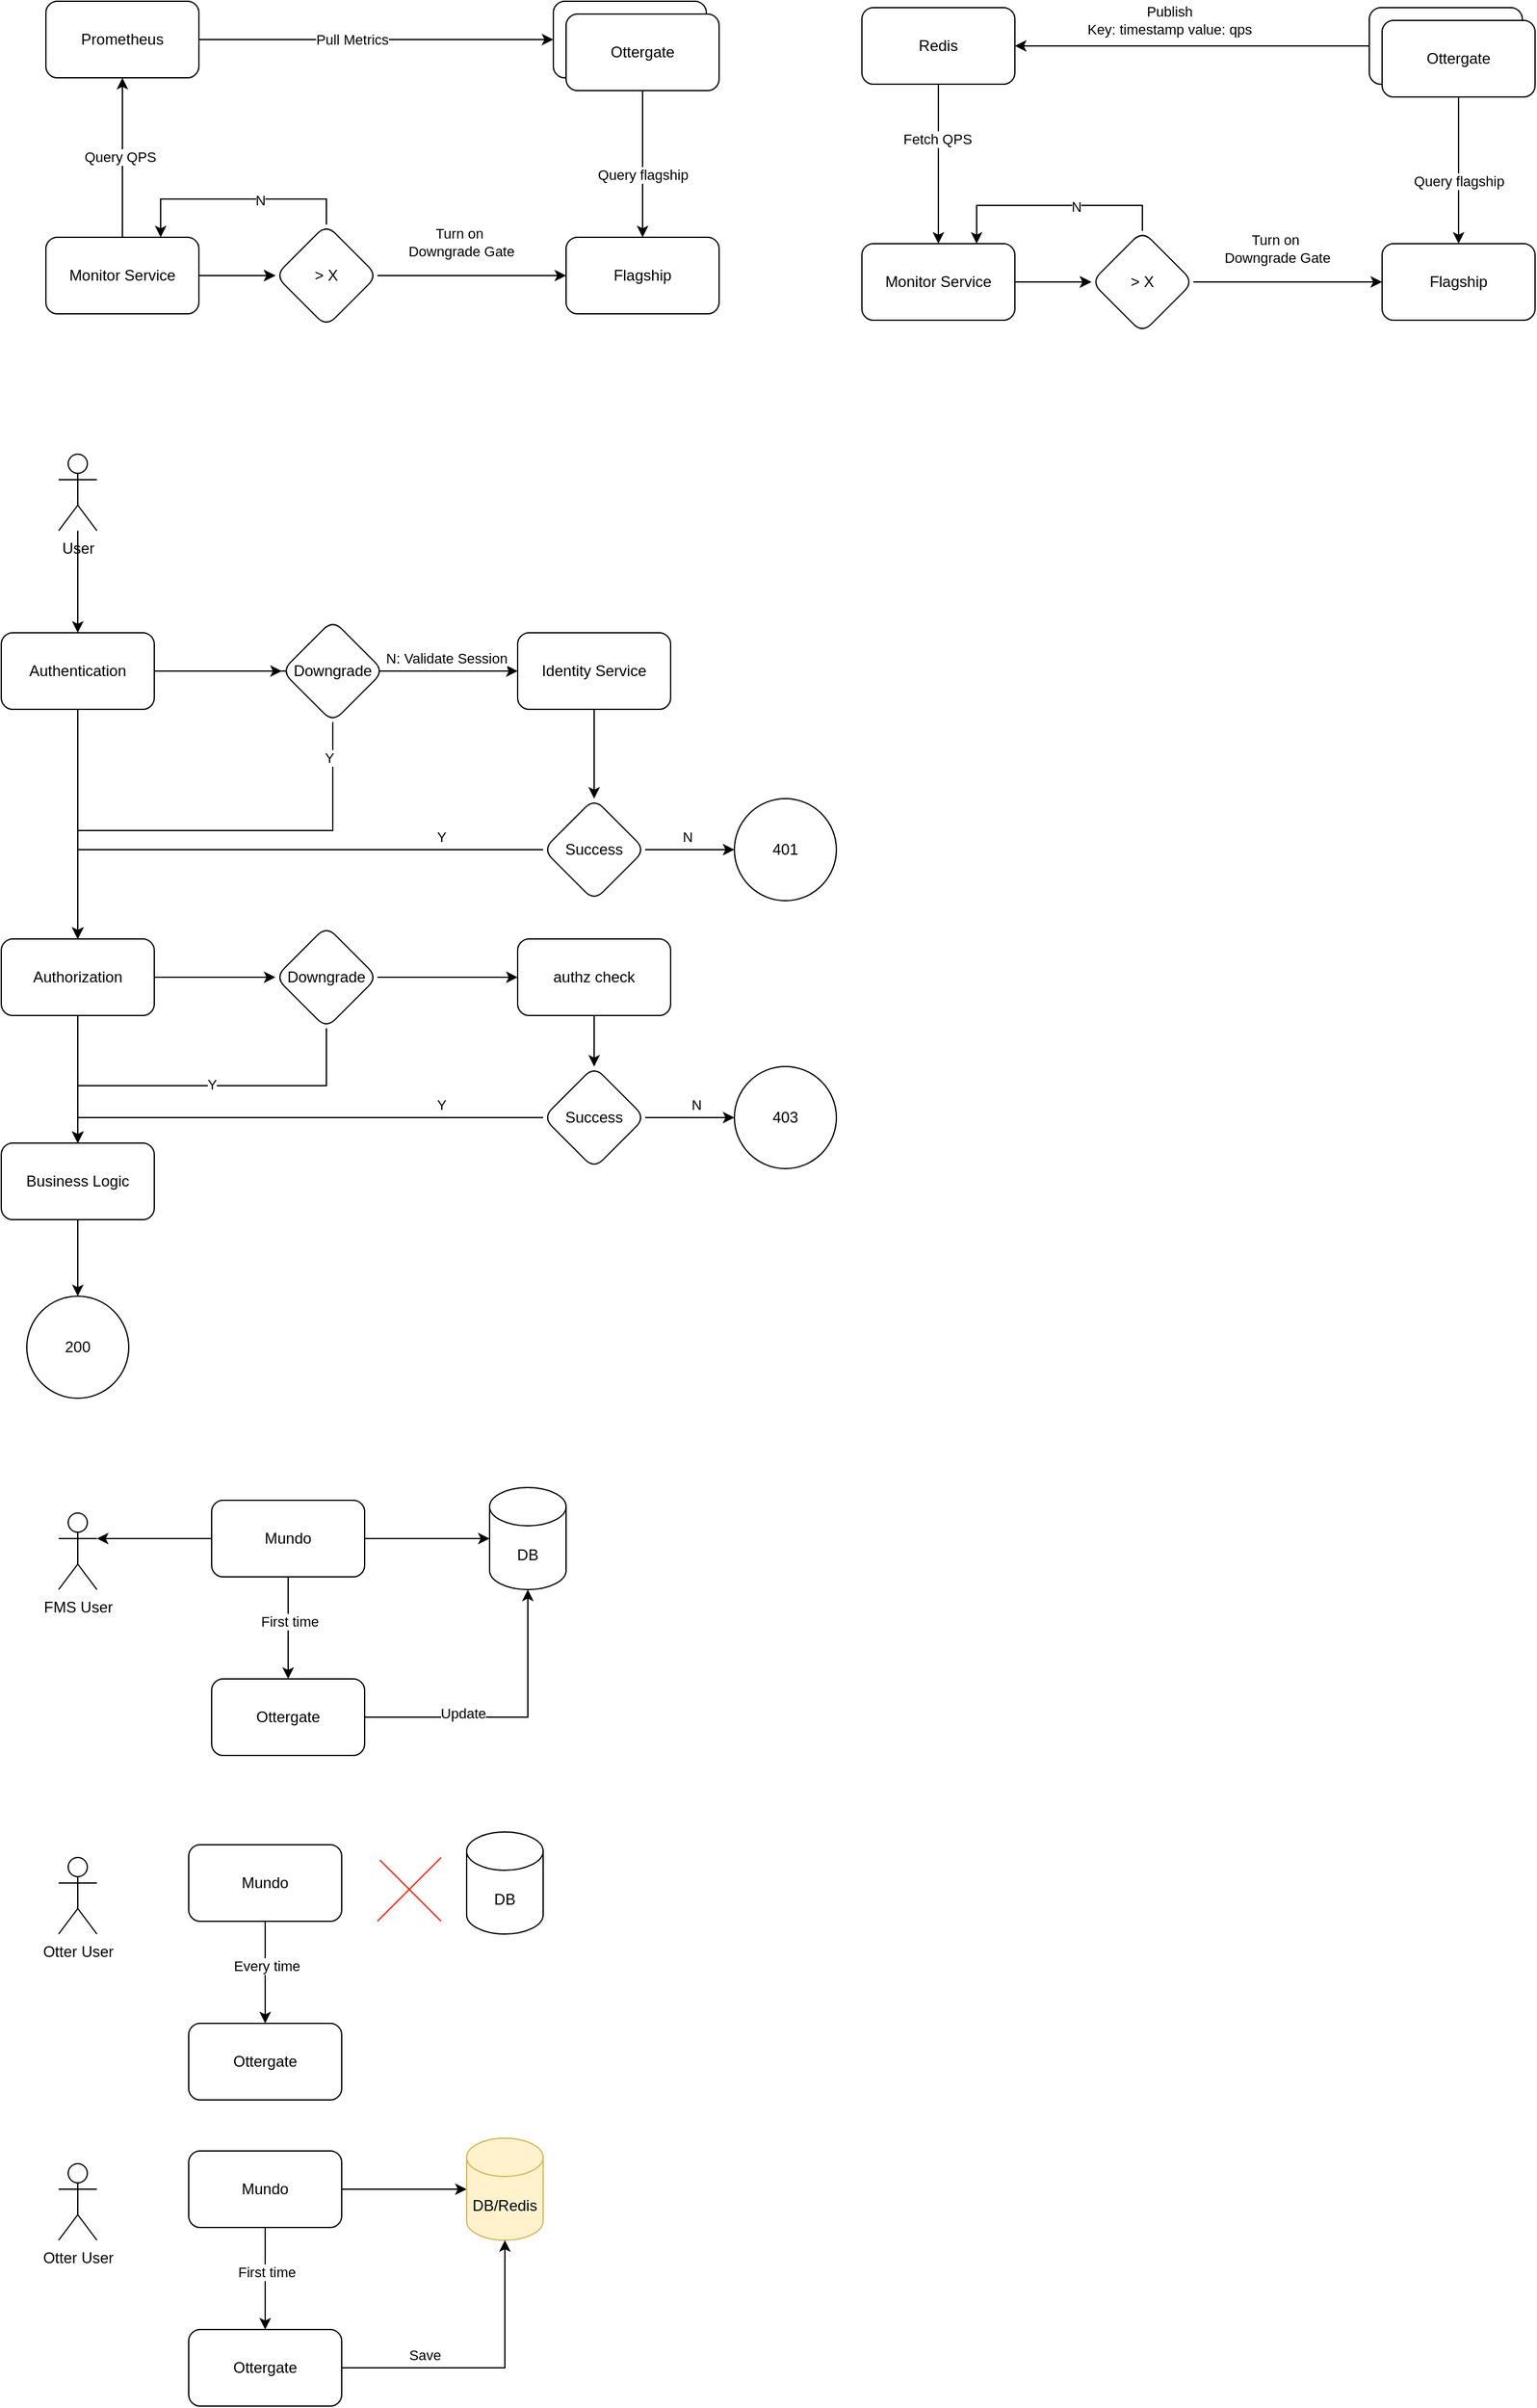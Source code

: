 <mxfile version="21.7.2" type="github">
  <diagram name="Page-1" id="RmBPvIbNuPd7S8FZ7iyv">
    <mxGraphModel dx="2032" dy="1242" grid="1" gridSize="10" guides="1" tooltips="1" connect="1" arrows="1" fold="1" page="1" pageScale="1" pageWidth="850" pageHeight="1100" math="0" shadow="0">
      <root>
        <mxCell id="0" />
        <mxCell id="1" parent="0" />
        <mxCell id="hJk4Wc3B0cBzW_KDHihZ-11" style="edgeStyle=orthogonalEdgeStyle;rounded=0;orthogonalLoop=1;jettySize=auto;html=1;exitX=1;exitY=0.5;exitDx=0;exitDy=0;entryX=0;entryY=0.5;entryDx=0;entryDy=0;" parent="1" source="hJk4Wc3B0cBzW_KDHihZ-1" target="hJk4Wc3B0cBzW_KDHihZ-6" edge="1">
          <mxGeometry relative="1" as="geometry" />
        </mxCell>
        <mxCell id="hJk4Wc3B0cBzW_KDHihZ-12" value="Pull Metrics" style="edgeLabel;html=1;align=center;verticalAlign=middle;resizable=0;points=[];" parent="hJk4Wc3B0cBzW_KDHihZ-11" vertex="1" connectable="0">
          <mxGeometry x="-0.137" relative="1" as="geometry">
            <mxPoint as="offset" />
          </mxGeometry>
        </mxCell>
        <mxCell id="hJk4Wc3B0cBzW_KDHihZ-1" value="Prometheus" style="rounded=1;whiteSpace=wrap;html=1;" parent="1" vertex="1">
          <mxGeometry x="150" y="165" width="120" height="60" as="geometry" />
        </mxCell>
        <mxCell id="hJk4Wc3B0cBzW_KDHihZ-3" style="edgeStyle=orthogonalEdgeStyle;rounded=0;orthogonalLoop=1;jettySize=auto;html=1;exitX=0.5;exitY=0;exitDx=0;exitDy=0;" parent="1" source="hJk4Wc3B0cBzW_KDHihZ-2" target="hJk4Wc3B0cBzW_KDHihZ-1" edge="1">
          <mxGeometry relative="1" as="geometry" />
        </mxCell>
        <mxCell id="hJk4Wc3B0cBzW_KDHihZ-4" value="Query QPS" style="edgeLabel;html=1;align=center;verticalAlign=middle;resizable=0;points=[];" parent="hJk4Wc3B0cBzW_KDHihZ-3" vertex="1" connectable="0">
          <mxGeometry x="0.015" y="2" relative="1" as="geometry">
            <mxPoint as="offset" />
          </mxGeometry>
        </mxCell>
        <mxCell id="hJk4Wc3B0cBzW_KDHihZ-8" style="edgeStyle=orthogonalEdgeStyle;rounded=0;orthogonalLoop=1;jettySize=auto;html=1;exitX=1;exitY=0.5;exitDx=0;exitDy=0;" parent="1" source="hJk4Wc3B0cBzW_KDHihZ-14" target="hJk4Wc3B0cBzW_KDHihZ-5" edge="1">
          <mxGeometry relative="1" as="geometry" />
        </mxCell>
        <mxCell id="hJk4Wc3B0cBzW_KDHihZ-15" value="" style="edgeStyle=orthogonalEdgeStyle;rounded=0;orthogonalLoop=1;jettySize=auto;html=1;" parent="1" source="hJk4Wc3B0cBzW_KDHihZ-2" target="hJk4Wc3B0cBzW_KDHihZ-14" edge="1">
          <mxGeometry relative="1" as="geometry" />
        </mxCell>
        <mxCell id="hJk4Wc3B0cBzW_KDHihZ-2" value="Monitor Service" style="rounded=1;whiteSpace=wrap;html=1;" parent="1" vertex="1">
          <mxGeometry x="150" y="350" width="120" height="60" as="geometry" />
        </mxCell>
        <mxCell id="hJk4Wc3B0cBzW_KDHihZ-10" style="edgeStyle=orthogonalEdgeStyle;rounded=0;orthogonalLoop=1;jettySize=auto;html=1;entryX=0.5;entryY=0;entryDx=0;entryDy=0;" parent="1" source="hJk4Wc3B0cBzW_KDHihZ-7" target="hJk4Wc3B0cBzW_KDHihZ-5" edge="1">
          <mxGeometry relative="1" as="geometry" />
        </mxCell>
        <mxCell id="hJk4Wc3B0cBzW_KDHihZ-13" value="Query flagship" style="edgeLabel;html=1;align=center;verticalAlign=middle;resizable=0;points=[];" parent="hJk4Wc3B0cBzW_KDHihZ-10" vertex="1" connectable="0">
          <mxGeometry x="0.143" relative="1" as="geometry">
            <mxPoint as="offset" />
          </mxGeometry>
        </mxCell>
        <mxCell id="hJk4Wc3B0cBzW_KDHihZ-5" value="Flagship" style="rounded=1;whiteSpace=wrap;html=1;" parent="1" vertex="1">
          <mxGeometry x="558" y="350" width="120" height="60" as="geometry" />
        </mxCell>
        <mxCell id="hJk4Wc3B0cBzW_KDHihZ-6" value="" style="rounded=1;whiteSpace=wrap;html=1;" parent="1" vertex="1">
          <mxGeometry x="548" y="165" width="120" height="60" as="geometry" />
        </mxCell>
        <mxCell id="hJk4Wc3B0cBzW_KDHihZ-7" value="Ottergate" style="rounded=1;whiteSpace=wrap;html=1;" parent="1" vertex="1">
          <mxGeometry x="558" y="175" width="120" height="60" as="geometry" />
        </mxCell>
        <mxCell id="hJk4Wc3B0cBzW_KDHihZ-16" value="" style="edgeStyle=orthogonalEdgeStyle;rounded=0;orthogonalLoop=1;jettySize=auto;html=1;exitX=1;exitY=0.5;exitDx=0;exitDy=0;" parent="1" source="hJk4Wc3B0cBzW_KDHihZ-2" target="hJk4Wc3B0cBzW_KDHihZ-14" edge="1">
          <mxGeometry relative="1" as="geometry">
            <mxPoint x="270" y="380" as="sourcePoint" />
            <mxPoint x="600" y="380" as="targetPoint" />
          </mxGeometry>
        </mxCell>
        <mxCell id="hJk4Wc3B0cBzW_KDHihZ-17" value="Turn on&lt;br&gt;&amp;nbsp;Downgrade Gate" style="edgeLabel;html=1;align=center;verticalAlign=middle;resizable=0;points=[];" parent="hJk4Wc3B0cBzW_KDHihZ-16" vertex="1" connectable="0">
          <mxGeometry x="-0.241" y="3" relative="1" as="geometry">
            <mxPoint x="181" y="-23" as="offset" />
          </mxGeometry>
        </mxCell>
        <mxCell id="hJk4Wc3B0cBzW_KDHihZ-18" style="edgeStyle=orthogonalEdgeStyle;rounded=0;orthogonalLoop=1;jettySize=auto;html=1;exitX=0.5;exitY=0;exitDx=0;exitDy=0;entryX=0.75;entryY=0;entryDx=0;entryDy=0;" parent="1" source="hJk4Wc3B0cBzW_KDHihZ-14" target="hJk4Wc3B0cBzW_KDHihZ-2" edge="1">
          <mxGeometry relative="1" as="geometry" />
        </mxCell>
        <mxCell id="hJk4Wc3B0cBzW_KDHihZ-19" value="N" style="edgeLabel;html=1;align=center;verticalAlign=middle;resizable=0;points=[];" parent="hJk4Wc3B0cBzW_KDHihZ-18" vertex="1" connectable="0">
          <mxGeometry x="-0.197" y="1" relative="1" as="geometry">
            <mxPoint as="offset" />
          </mxGeometry>
        </mxCell>
        <mxCell id="hJk4Wc3B0cBzW_KDHihZ-14" value="&amp;gt; X" style="rhombus;whiteSpace=wrap;html=1;rounded=1;" parent="1" vertex="1">
          <mxGeometry x="330" y="340" width="80" height="80" as="geometry" />
        </mxCell>
        <mxCell id="hJk4Wc3B0cBzW_KDHihZ-25" value="" style="edgeStyle=orthogonalEdgeStyle;rounded=0;orthogonalLoop=1;jettySize=auto;html=1;entryX=0.5;entryY=0;entryDx=0;entryDy=0;" parent="1" source="hJk4Wc3B0cBzW_KDHihZ-20" target="hJk4Wc3B0cBzW_KDHihZ-26" edge="1">
          <mxGeometry relative="1" as="geometry">
            <mxPoint x="175" y="660" as="targetPoint" />
          </mxGeometry>
        </mxCell>
        <mxCell id="hJk4Wc3B0cBzW_KDHihZ-20" value="User" style="shape=umlActor;verticalLabelPosition=bottom;verticalAlign=top;html=1;outlineConnect=0;" parent="1" vertex="1">
          <mxGeometry x="160" y="520" width="30" height="60" as="geometry" />
        </mxCell>
        <mxCell id="hJk4Wc3B0cBzW_KDHihZ-32" style="edgeStyle=orthogonalEdgeStyle;rounded=0;orthogonalLoop=1;jettySize=auto;html=1;exitX=0.5;exitY=1;exitDx=0;exitDy=0;entryX=0.5;entryY=0;entryDx=0;entryDy=0;" parent="1" source="hJk4Wc3B0cBzW_KDHihZ-26" target="hJk4Wc3B0cBzW_KDHihZ-27" edge="1">
          <mxGeometry relative="1" as="geometry" />
        </mxCell>
        <mxCell id="hJk4Wc3B0cBzW_KDHihZ-35" value="" style="edgeStyle=orthogonalEdgeStyle;rounded=0;orthogonalLoop=1;jettySize=auto;html=1;" parent="1" source="hJk4Wc3B0cBzW_KDHihZ-26" target="hJk4Wc3B0cBzW_KDHihZ-34" edge="1">
          <mxGeometry relative="1" as="geometry" />
        </mxCell>
        <mxCell id="hJk4Wc3B0cBzW_KDHihZ-26" value="Authentication" style="rounded=1;whiteSpace=wrap;html=1;" parent="1" vertex="1">
          <mxGeometry x="115" y="660" width="120" height="60" as="geometry" />
        </mxCell>
        <mxCell id="hJk4Wc3B0cBzW_KDHihZ-30" value="" style="edgeStyle=orthogonalEdgeStyle;rounded=0;orthogonalLoop=1;jettySize=auto;html=1;exitX=1;exitY=0.5;exitDx=0;exitDy=0;" parent="1" source="hJk4Wc3B0cBzW_KDHihZ-26" target="hJk4Wc3B0cBzW_KDHihZ-29" edge="1">
          <mxGeometry relative="1" as="geometry" />
        </mxCell>
        <mxCell id="hJk4Wc3B0cBzW_KDHihZ-31" value="N: Validate Session" style="edgeLabel;html=1;align=center;verticalAlign=middle;resizable=0;points=[];" parent="hJk4Wc3B0cBzW_KDHihZ-30" vertex="1" connectable="0">
          <mxGeometry x="-0.13" y="1" relative="1" as="geometry">
            <mxPoint x="105" y="-9" as="offset" />
          </mxGeometry>
        </mxCell>
        <mxCell id="hJk4Wc3B0cBzW_KDHihZ-33" style="edgeStyle=orthogonalEdgeStyle;rounded=0;orthogonalLoop=1;jettySize=auto;html=1;exitX=0.5;exitY=1;exitDx=0;exitDy=0;" parent="1" source="hJk4Wc3B0cBzW_KDHihZ-27" target="hJk4Wc3B0cBzW_KDHihZ-28" edge="1">
          <mxGeometry relative="1" as="geometry" />
        </mxCell>
        <mxCell id="hJk4Wc3B0cBzW_KDHihZ-46" value="" style="edgeStyle=orthogonalEdgeStyle;rounded=0;orthogonalLoop=1;jettySize=auto;html=1;" parent="1" source="hJk4Wc3B0cBzW_KDHihZ-27" target="hJk4Wc3B0cBzW_KDHihZ-45" edge="1">
          <mxGeometry relative="1" as="geometry" />
        </mxCell>
        <mxCell id="hJk4Wc3B0cBzW_KDHihZ-27" value="Authorization" style="rounded=1;whiteSpace=wrap;html=1;" parent="1" vertex="1">
          <mxGeometry x="115" y="900" width="120" height="60" as="geometry" />
        </mxCell>
        <mxCell id="hJk4Wc3B0cBzW_KDHihZ-63" style="edgeStyle=orthogonalEdgeStyle;rounded=0;orthogonalLoop=1;jettySize=auto;html=1;exitX=0.5;exitY=1;exitDx=0;exitDy=0;" parent="1" source="hJk4Wc3B0cBzW_KDHihZ-28" target="hJk4Wc3B0cBzW_KDHihZ-62" edge="1">
          <mxGeometry relative="1" as="geometry" />
        </mxCell>
        <mxCell id="hJk4Wc3B0cBzW_KDHihZ-28" value="Business Logic" style="rounded=1;whiteSpace=wrap;html=1;" parent="1" vertex="1">
          <mxGeometry x="115" y="1060" width="120" height="60" as="geometry" />
        </mxCell>
        <mxCell id="hJk4Wc3B0cBzW_KDHihZ-39" value="" style="edgeStyle=orthogonalEdgeStyle;rounded=0;orthogonalLoop=1;jettySize=auto;html=1;" parent="1" source="hJk4Wc3B0cBzW_KDHihZ-29" target="hJk4Wc3B0cBzW_KDHihZ-38" edge="1">
          <mxGeometry relative="1" as="geometry" />
        </mxCell>
        <mxCell id="hJk4Wc3B0cBzW_KDHihZ-29" value="Identity Service" style="whiteSpace=wrap;html=1;rounded=1;" parent="1" vertex="1">
          <mxGeometry x="520" y="660" width="120" height="60" as="geometry" />
        </mxCell>
        <mxCell id="hJk4Wc3B0cBzW_KDHihZ-44" style="edgeStyle=orthogonalEdgeStyle;rounded=0;orthogonalLoop=1;jettySize=auto;html=1;exitX=0.5;exitY=1;exitDx=0;exitDy=0;entryX=0.5;entryY=0;entryDx=0;entryDy=0;" parent="1" source="hJk4Wc3B0cBzW_KDHihZ-34" target="hJk4Wc3B0cBzW_KDHihZ-27" edge="1">
          <mxGeometry relative="1" as="geometry" />
        </mxCell>
        <mxCell id="hJk4Wc3B0cBzW_KDHihZ-53" value="Y" style="edgeLabel;html=1;align=center;verticalAlign=middle;resizable=0;points=[];" parent="hJk4Wc3B0cBzW_KDHihZ-44" vertex="1" connectable="0">
          <mxGeometry x="-0.85" y="-3" relative="1" as="geometry">
            <mxPoint as="offset" />
          </mxGeometry>
        </mxCell>
        <mxCell id="hJk4Wc3B0cBzW_KDHihZ-34" value="Downgrade" style="rhombus;whiteSpace=wrap;html=1;rounded=1;" parent="1" vertex="1">
          <mxGeometry x="335" y="650" width="80" height="80" as="geometry" />
        </mxCell>
        <mxCell id="hJk4Wc3B0cBzW_KDHihZ-37" value="401" style="ellipse;whiteSpace=wrap;html=1;aspect=fixed;" parent="1" vertex="1">
          <mxGeometry x="690" y="790" width="80" height="80" as="geometry" />
        </mxCell>
        <mxCell id="hJk4Wc3B0cBzW_KDHihZ-40" style="edgeStyle=orthogonalEdgeStyle;rounded=0;orthogonalLoop=1;jettySize=auto;html=1;exitX=1;exitY=0.5;exitDx=0;exitDy=0;entryX=0;entryY=0.5;entryDx=0;entryDy=0;" parent="1" source="hJk4Wc3B0cBzW_KDHihZ-38" target="hJk4Wc3B0cBzW_KDHihZ-37" edge="1">
          <mxGeometry relative="1" as="geometry" />
        </mxCell>
        <mxCell id="hJk4Wc3B0cBzW_KDHihZ-41" value="N" style="edgeLabel;html=1;align=center;verticalAlign=middle;resizable=0;points=[];" parent="hJk4Wc3B0cBzW_KDHihZ-40" vertex="1" connectable="0">
          <mxGeometry x="-0.063" y="-1" relative="1" as="geometry">
            <mxPoint y="-11" as="offset" />
          </mxGeometry>
        </mxCell>
        <mxCell id="hJk4Wc3B0cBzW_KDHihZ-42" style="edgeStyle=orthogonalEdgeStyle;rounded=0;orthogonalLoop=1;jettySize=auto;html=1;exitX=0;exitY=0.5;exitDx=0;exitDy=0;entryX=0.5;entryY=0;entryDx=0;entryDy=0;" parent="1" source="hJk4Wc3B0cBzW_KDHihZ-38" target="hJk4Wc3B0cBzW_KDHihZ-27" edge="1">
          <mxGeometry relative="1" as="geometry" />
        </mxCell>
        <mxCell id="hJk4Wc3B0cBzW_KDHihZ-43" value="Y" style="edgeLabel;html=1;align=center;verticalAlign=middle;resizable=0;points=[];" parent="hJk4Wc3B0cBzW_KDHihZ-42" vertex="1" connectable="0">
          <mxGeometry x="-0.001" y="-6" relative="1" as="geometry">
            <mxPoint x="137" y="-4" as="offset" />
          </mxGeometry>
        </mxCell>
        <mxCell id="hJk4Wc3B0cBzW_KDHihZ-38" value="Success" style="rhombus;whiteSpace=wrap;html=1;rounded=1;" parent="1" vertex="1">
          <mxGeometry x="540" y="790" width="80" height="80" as="geometry" />
        </mxCell>
        <mxCell id="hJk4Wc3B0cBzW_KDHihZ-51" style="edgeStyle=orthogonalEdgeStyle;rounded=0;orthogonalLoop=1;jettySize=auto;html=1;exitX=0.5;exitY=1;exitDx=0;exitDy=0;entryX=0.5;entryY=0;entryDx=0;entryDy=0;" parent="1" source="hJk4Wc3B0cBzW_KDHihZ-45" target="hJk4Wc3B0cBzW_KDHihZ-28" edge="1">
          <mxGeometry relative="1" as="geometry" />
        </mxCell>
        <mxCell id="hJk4Wc3B0cBzW_KDHihZ-52" value="Y" style="edgeLabel;html=1;align=center;verticalAlign=middle;resizable=0;points=[];" parent="hJk4Wc3B0cBzW_KDHihZ-51" vertex="1" connectable="0">
          <mxGeometry x="-0.049" y="-1" relative="1" as="geometry">
            <mxPoint as="offset" />
          </mxGeometry>
        </mxCell>
        <mxCell id="hJk4Wc3B0cBzW_KDHihZ-55" value="" style="edgeStyle=orthogonalEdgeStyle;rounded=0;orthogonalLoop=1;jettySize=auto;html=1;" parent="1" source="hJk4Wc3B0cBzW_KDHihZ-45" target="hJk4Wc3B0cBzW_KDHihZ-54" edge="1">
          <mxGeometry relative="1" as="geometry" />
        </mxCell>
        <mxCell id="hJk4Wc3B0cBzW_KDHihZ-45" value="Downgrade" style="rhombus;whiteSpace=wrap;html=1;rounded=1;" parent="1" vertex="1">
          <mxGeometry x="330" y="890" width="80" height="80" as="geometry" />
        </mxCell>
        <mxCell id="hJk4Wc3B0cBzW_KDHihZ-47" value="403" style="ellipse;whiteSpace=wrap;html=1;aspect=fixed;" parent="1" vertex="1">
          <mxGeometry x="690" y="1000" width="80" height="80" as="geometry" />
        </mxCell>
        <mxCell id="hJk4Wc3B0cBzW_KDHihZ-58" value="" style="edgeStyle=orthogonalEdgeStyle;rounded=0;orthogonalLoop=1;jettySize=auto;html=1;" parent="1" source="hJk4Wc3B0cBzW_KDHihZ-54" target="hJk4Wc3B0cBzW_KDHihZ-57" edge="1">
          <mxGeometry relative="1" as="geometry" />
        </mxCell>
        <mxCell id="hJk4Wc3B0cBzW_KDHihZ-54" value="authz check" style="whiteSpace=wrap;html=1;rounded=1;" parent="1" vertex="1">
          <mxGeometry x="520" y="900" width="120" height="60" as="geometry" />
        </mxCell>
        <mxCell id="hJk4Wc3B0cBzW_KDHihZ-59" value="N" style="edgeStyle=orthogonalEdgeStyle;rounded=0;orthogonalLoop=1;jettySize=auto;html=1;exitX=1;exitY=0.5;exitDx=0;exitDy=0;entryX=0;entryY=0.5;entryDx=0;entryDy=0;" parent="1" source="hJk4Wc3B0cBzW_KDHihZ-57" target="hJk4Wc3B0cBzW_KDHihZ-47" edge="1">
          <mxGeometry x="0.143" y="10" relative="1" as="geometry">
            <mxPoint as="offset" />
          </mxGeometry>
        </mxCell>
        <mxCell id="hJk4Wc3B0cBzW_KDHihZ-60" style="edgeStyle=orthogonalEdgeStyle;rounded=0;orthogonalLoop=1;jettySize=auto;html=1;exitX=0;exitY=0.5;exitDx=0;exitDy=0;entryX=0.5;entryY=0;entryDx=0;entryDy=0;" parent="1" source="hJk4Wc3B0cBzW_KDHihZ-57" target="hJk4Wc3B0cBzW_KDHihZ-28" edge="1">
          <mxGeometry relative="1" as="geometry" />
        </mxCell>
        <mxCell id="hJk4Wc3B0cBzW_KDHihZ-61" value="Y" style="edgeLabel;html=1;align=center;verticalAlign=middle;resizable=0;points=[];" parent="hJk4Wc3B0cBzW_KDHihZ-60" vertex="1" connectable="0">
          <mxGeometry x="-0.697" y="-2" relative="1" as="geometry">
            <mxPoint x="-22" y="-8" as="offset" />
          </mxGeometry>
        </mxCell>
        <mxCell id="hJk4Wc3B0cBzW_KDHihZ-57" value="Success" style="rhombus;whiteSpace=wrap;html=1;rounded=1;" parent="1" vertex="1">
          <mxGeometry x="540" y="1000" width="80" height="80" as="geometry" />
        </mxCell>
        <mxCell id="hJk4Wc3B0cBzW_KDHihZ-62" value="200" style="ellipse;whiteSpace=wrap;html=1;aspect=fixed;" parent="1" vertex="1">
          <mxGeometry x="135" y="1180" width="80" height="80" as="geometry" />
        </mxCell>
        <mxCell id="hJk4Wc3B0cBzW_KDHihZ-64" value="FMS User" style="shape=umlActor;verticalLabelPosition=bottom;verticalAlign=top;html=1;outlineConnect=0;" parent="1" vertex="1">
          <mxGeometry x="160" y="1350" width="30" height="60" as="geometry" />
        </mxCell>
        <mxCell id="hJk4Wc3B0cBzW_KDHihZ-65" value="Otter User" style="shape=umlActor;verticalLabelPosition=bottom;verticalAlign=top;html=1;outlineConnect=0;" parent="1" vertex="1">
          <mxGeometry x="160" y="1620" width="30" height="60" as="geometry" />
        </mxCell>
        <mxCell id="hJk4Wc3B0cBzW_KDHihZ-73" value="" style="edgeStyle=orthogonalEdgeStyle;rounded=0;orthogonalLoop=1;jettySize=auto;html=1;" parent="1" source="hJk4Wc3B0cBzW_KDHihZ-69" target="hJk4Wc3B0cBzW_KDHihZ-72" edge="1">
          <mxGeometry relative="1" as="geometry" />
        </mxCell>
        <mxCell id="hJk4Wc3B0cBzW_KDHihZ-76" value="First time" style="edgeLabel;html=1;align=center;verticalAlign=middle;resizable=0;points=[];" parent="hJk4Wc3B0cBzW_KDHihZ-73" vertex="1" connectable="0">
          <mxGeometry x="-0.136" y="1" relative="1" as="geometry">
            <mxPoint as="offset" />
          </mxGeometry>
        </mxCell>
        <mxCell id="hJk4Wc3B0cBzW_KDHihZ-77" style="edgeStyle=orthogonalEdgeStyle;rounded=0;orthogonalLoop=1;jettySize=auto;html=1;exitX=1;exitY=0.5;exitDx=0;exitDy=0;" parent="1" source="hJk4Wc3B0cBzW_KDHihZ-69" target="hJk4Wc3B0cBzW_KDHihZ-71" edge="1">
          <mxGeometry relative="1" as="geometry" />
        </mxCell>
        <mxCell id="hJk4Wc3B0cBzW_KDHihZ-79" style="edgeStyle=orthogonalEdgeStyle;rounded=0;orthogonalLoop=1;jettySize=auto;html=1;exitX=0;exitY=0.5;exitDx=0;exitDy=0;entryX=1;entryY=0.333;entryDx=0;entryDy=0;entryPerimeter=0;" parent="1" source="hJk4Wc3B0cBzW_KDHihZ-69" target="hJk4Wc3B0cBzW_KDHihZ-64" edge="1">
          <mxGeometry relative="1" as="geometry" />
        </mxCell>
        <mxCell id="hJk4Wc3B0cBzW_KDHihZ-69" value="Mundo" style="rounded=1;whiteSpace=wrap;html=1;" parent="1" vertex="1">
          <mxGeometry x="280" y="1340" width="120" height="60" as="geometry" />
        </mxCell>
        <mxCell id="hJk4Wc3B0cBzW_KDHihZ-71" value="DB" style="shape=cylinder3;whiteSpace=wrap;html=1;boundedLbl=1;backgroundOutline=1;size=15;" parent="1" vertex="1">
          <mxGeometry x="498" y="1330" width="60" height="80" as="geometry" />
        </mxCell>
        <mxCell id="hJk4Wc3B0cBzW_KDHihZ-74" style="edgeStyle=orthogonalEdgeStyle;rounded=0;orthogonalLoop=1;jettySize=auto;html=1;exitX=1;exitY=0.5;exitDx=0;exitDy=0;entryX=0.5;entryY=1;entryDx=0;entryDy=0;entryPerimeter=0;" parent="1" source="hJk4Wc3B0cBzW_KDHihZ-72" target="hJk4Wc3B0cBzW_KDHihZ-71" edge="1">
          <mxGeometry relative="1" as="geometry" />
        </mxCell>
        <mxCell id="hJk4Wc3B0cBzW_KDHihZ-75" value="Update" style="edgeLabel;html=1;align=center;verticalAlign=middle;resizable=0;points=[];" parent="hJk4Wc3B0cBzW_KDHihZ-74" vertex="1" connectable="0">
          <mxGeometry x="-0.325" y="3" relative="1" as="geometry">
            <mxPoint as="offset" />
          </mxGeometry>
        </mxCell>
        <mxCell id="hJk4Wc3B0cBzW_KDHihZ-72" value="Ottergate" style="whiteSpace=wrap;html=1;rounded=1;" parent="1" vertex="1">
          <mxGeometry x="280" y="1480" width="120" height="60" as="geometry" />
        </mxCell>
        <mxCell id="hJk4Wc3B0cBzW_KDHihZ-80" value="" style="edgeStyle=orthogonalEdgeStyle;rounded=0;orthogonalLoop=1;jettySize=auto;html=1;" parent="1" source="hJk4Wc3B0cBzW_KDHihZ-83" target="hJk4Wc3B0cBzW_KDHihZ-87" edge="1">
          <mxGeometry relative="1" as="geometry" />
        </mxCell>
        <mxCell id="hJk4Wc3B0cBzW_KDHihZ-81" value="Every time" style="edgeLabel;html=1;align=center;verticalAlign=middle;resizable=0;points=[];" parent="hJk4Wc3B0cBzW_KDHihZ-80" vertex="1" connectable="0">
          <mxGeometry x="-0.136" y="1" relative="1" as="geometry">
            <mxPoint as="offset" />
          </mxGeometry>
        </mxCell>
        <mxCell id="hJk4Wc3B0cBzW_KDHihZ-83" value="Mundo" style="rounded=1;whiteSpace=wrap;html=1;" parent="1" vertex="1">
          <mxGeometry x="262" y="1610" width="120" height="60" as="geometry" />
        </mxCell>
        <mxCell id="hJk4Wc3B0cBzW_KDHihZ-84" value="DB" style="shape=cylinder3;whiteSpace=wrap;html=1;boundedLbl=1;backgroundOutline=1;size=15;" parent="1" vertex="1">
          <mxGeometry x="480" y="1600" width="60" height="80" as="geometry" />
        </mxCell>
        <mxCell id="hJk4Wc3B0cBzW_KDHihZ-87" value="Ottergate" style="whiteSpace=wrap;html=1;rounded=1;" parent="1" vertex="1">
          <mxGeometry x="262" y="1750" width="120" height="60" as="geometry" />
        </mxCell>
        <mxCell id="hJk4Wc3B0cBzW_KDHihZ-88" value="" style="endArrow=none;html=1;rounded=0;strokeColor=#ff1e05;" parent="1" edge="1">
          <mxGeometry width="50" height="50" relative="1" as="geometry">
            <mxPoint x="410" y="1670" as="sourcePoint" />
            <mxPoint x="460" y="1620" as="targetPoint" />
          </mxGeometry>
        </mxCell>
        <mxCell id="hJk4Wc3B0cBzW_KDHihZ-89" value="" style="endArrow=none;html=1;rounded=0;strokeColor=#ff1e05;" parent="1" edge="1">
          <mxGeometry width="50" height="50" relative="1" as="geometry">
            <mxPoint x="460" y="1670" as="sourcePoint" />
            <mxPoint x="412" y="1622" as="targetPoint" />
          </mxGeometry>
        </mxCell>
        <mxCell id="hJk4Wc3B0cBzW_KDHihZ-90" value="Otter User" style="shape=umlActor;verticalLabelPosition=bottom;verticalAlign=top;html=1;outlineConnect=0;" parent="1" vertex="1">
          <mxGeometry x="160" y="1860" width="30" height="60" as="geometry" />
        </mxCell>
        <mxCell id="hJk4Wc3B0cBzW_KDHihZ-91" value="" style="edgeStyle=orthogonalEdgeStyle;rounded=0;orthogonalLoop=1;jettySize=auto;html=1;" parent="1" source="hJk4Wc3B0cBzW_KDHihZ-93" target="hJk4Wc3B0cBzW_KDHihZ-95" edge="1">
          <mxGeometry relative="1" as="geometry" />
        </mxCell>
        <mxCell id="hJk4Wc3B0cBzW_KDHihZ-92" value="First time" style="edgeLabel;html=1;align=center;verticalAlign=middle;resizable=0;points=[];" parent="hJk4Wc3B0cBzW_KDHihZ-91" vertex="1" connectable="0">
          <mxGeometry x="-0.136" y="1" relative="1" as="geometry">
            <mxPoint as="offset" />
          </mxGeometry>
        </mxCell>
        <mxCell id="hJk4Wc3B0cBzW_KDHihZ-98" style="edgeStyle=orthogonalEdgeStyle;rounded=0;orthogonalLoop=1;jettySize=auto;html=1;exitX=1;exitY=0.5;exitDx=0;exitDy=0;entryX=0;entryY=0.5;entryDx=0;entryDy=0;entryPerimeter=0;" parent="1" source="hJk4Wc3B0cBzW_KDHihZ-93" target="hJk4Wc3B0cBzW_KDHihZ-94" edge="1">
          <mxGeometry relative="1" as="geometry" />
        </mxCell>
        <mxCell id="hJk4Wc3B0cBzW_KDHihZ-93" value="Mundo" style="rounded=1;whiteSpace=wrap;html=1;" parent="1" vertex="1">
          <mxGeometry x="262" y="1850" width="120" height="60" as="geometry" />
        </mxCell>
        <mxCell id="hJk4Wc3B0cBzW_KDHihZ-94" value="DB/Redis" style="shape=cylinder3;whiteSpace=wrap;html=1;boundedLbl=1;backgroundOutline=1;size=15;fillColor=#fff2cc;strokeColor=#d6b656;" parent="1" vertex="1">
          <mxGeometry x="480" y="1840" width="60" height="80" as="geometry" />
        </mxCell>
        <mxCell id="hJk4Wc3B0cBzW_KDHihZ-99" style="edgeStyle=orthogonalEdgeStyle;rounded=0;orthogonalLoop=1;jettySize=auto;html=1;exitX=1;exitY=0.5;exitDx=0;exitDy=0;entryX=0.5;entryY=1;entryDx=0;entryDy=0;entryPerimeter=0;" parent="1" source="hJk4Wc3B0cBzW_KDHihZ-95" target="hJk4Wc3B0cBzW_KDHihZ-94" edge="1">
          <mxGeometry relative="1" as="geometry" />
        </mxCell>
        <mxCell id="hJk4Wc3B0cBzW_KDHihZ-100" value="Save" style="edgeLabel;html=1;align=center;verticalAlign=middle;resizable=0;points=[];" parent="hJk4Wc3B0cBzW_KDHihZ-99" vertex="1" connectable="0">
          <mxGeometry x="-0.43" y="2" relative="1" as="geometry">
            <mxPoint y="-8" as="offset" />
          </mxGeometry>
        </mxCell>
        <mxCell id="hJk4Wc3B0cBzW_KDHihZ-95" value="Ottergate" style="whiteSpace=wrap;html=1;rounded=1;" parent="1" vertex="1">
          <mxGeometry x="262" y="1990" width="120" height="60" as="geometry" />
        </mxCell>
        <mxCell id="53Idx5z0lws-6hM5EMtW-23" style="edgeStyle=orthogonalEdgeStyle;rounded=0;orthogonalLoop=1;jettySize=auto;html=1;exitX=0.5;exitY=1;exitDx=0;exitDy=0;" edge="1" parent="1" source="53Idx5z0lws-6hM5EMtW-3" target="53Idx5z0lws-6hM5EMtW-8">
          <mxGeometry relative="1" as="geometry" />
        </mxCell>
        <mxCell id="53Idx5z0lws-6hM5EMtW-24" value="Fetch QPS" style="edgeLabel;html=1;align=center;verticalAlign=middle;resizable=0;points=[];" vertex="1" connectable="0" parent="53Idx5z0lws-6hM5EMtW-23">
          <mxGeometry x="-0.319" y="-1" relative="1" as="geometry">
            <mxPoint as="offset" />
          </mxGeometry>
        </mxCell>
        <mxCell id="53Idx5z0lws-6hM5EMtW-3" value="Redis" style="rounded=1;whiteSpace=wrap;html=1;" vertex="1" parent="1">
          <mxGeometry x="790" y="170" width="120" height="60" as="geometry" />
        </mxCell>
        <mxCell id="53Idx5z0lws-6hM5EMtW-6" style="edgeStyle=orthogonalEdgeStyle;rounded=0;orthogonalLoop=1;jettySize=auto;html=1;exitX=1;exitY=0.5;exitDx=0;exitDy=0;" edge="1" parent="1" source="53Idx5z0lws-6hM5EMtW-18" target="53Idx5z0lws-6hM5EMtW-11">
          <mxGeometry relative="1" as="geometry" />
        </mxCell>
        <mxCell id="53Idx5z0lws-6hM5EMtW-7" value="" style="edgeStyle=orthogonalEdgeStyle;rounded=0;orthogonalLoop=1;jettySize=auto;html=1;" edge="1" parent="1" source="53Idx5z0lws-6hM5EMtW-8" target="53Idx5z0lws-6hM5EMtW-18">
          <mxGeometry relative="1" as="geometry" />
        </mxCell>
        <mxCell id="53Idx5z0lws-6hM5EMtW-8" value="Monitor Service" style="rounded=1;whiteSpace=wrap;html=1;" vertex="1" parent="1">
          <mxGeometry x="790" y="355" width="120" height="60" as="geometry" />
        </mxCell>
        <mxCell id="53Idx5z0lws-6hM5EMtW-9" style="edgeStyle=orthogonalEdgeStyle;rounded=0;orthogonalLoop=1;jettySize=auto;html=1;entryX=0.5;entryY=0;entryDx=0;entryDy=0;" edge="1" parent="1" source="53Idx5z0lws-6hM5EMtW-13" target="53Idx5z0lws-6hM5EMtW-11">
          <mxGeometry relative="1" as="geometry" />
        </mxCell>
        <mxCell id="53Idx5z0lws-6hM5EMtW-10" value="Query flagship" style="edgeLabel;html=1;align=center;verticalAlign=middle;resizable=0;points=[];" vertex="1" connectable="0" parent="53Idx5z0lws-6hM5EMtW-9">
          <mxGeometry x="0.143" relative="1" as="geometry">
            <mxPoint as="offset" />
          </mxGeometry>
        </mxCell>
        <mxCell id="53Idx5z0lws-6hM5EMtW-11" value="Flagship" style="rounded=1;whiteSpace=wrap;html=1;" vertex="1" parent="1">
          <mxGeometry x="1198" y="355" width="120" height="60" as="geometry" />
        </mxCell>
        <mxCell id="53Idx5z0lws-6hM5EMtW-19" style="edgeStyle=orthogonalEdgeStyle;rounded=0;orthogonalLoop=1;jettySize=auto;html=1;" edge="1" parent="1" source="53Idx5z0lws-6hM5EMtW-12" target="53Idx5z0lws-6hM5EMtW-3">
          <mxGeometry relative="1" as="geometry" />
        </mxCell>
        <mxCell id="53Idx5z0lws-6hM5EMtW-20" value="Publish&lt;br&gt;Key: timestamp value: qps" style="edgeLabel;html=1;align=center;verticalAlign=middle;resizable=0;points=[];" vertex="1" connectable="0" parent="53Idx5z0lws-6hM5EMtW-19">
          <mxGeometry x="0.22" y="-2" relative="1" as="geometry">
            <mxPoint x="12" y="-18" as="offset" />
          </mxGeometry>
        </mxCell>
        <mxCell id="53Idx5z0lws-6hM5EMtW-12" value="" style="rounded=1;whiteSpace=wrap;html=1;" vertex="1" parent="1">
          <mxGeometry x="1188" y="170" width="120" height="60" as="geometry" />
        </mxCell>
        <mxCell id="53Idx5z0lws-6hM5EMtW-13" value="Ottergate" style="rounded=1;whiteSpace=wrap;html=1;" vertex="1" parent="1">
          <mxGeometry x="1198" y="180" width="120" height="60" as="geometry" />
        </mxCell>
        <mxCell id="53Idx5z0lws-6hM5EMtW-14" value="" style="edgeStyle=orthogonalEdgeStyle;rounded=0;orthogonalLoop=1;jettySize=auto;html=1;exitX=1;exitY=0.5;exitDx=0;exitDy=0;" edge="1" parent="1" source="53Idx5z0lws-6hM5EMtW-8" target="53Idx5z0lws-6hM5EMtW-18">
          <mxGeometry relative="1" as="geometry">
            <mxPoint x="910" y="385" as="sourcePoint" />
            <mxPoint x="1240" y="385" as="targetPoint" />
          </mxGeometry>
        </mxCell>
        <mxCell id="53Idx5z0lws-6hM5EMtW-15" value="Turn on&lt;br&gt;&amp;nbsp;Downgrade Gate" style="edgeLabel;html=1;align=center;verticalAlign=middle;resizable=0;points=[];" vertex="1" connectable="0" parent="53Idx5z0lws-6hM5EMtW-14">
          <mxGeometry x="-0.241" y="3" relative="1" as="geometry">
            <mxPoint x="181" y="-23" as="offset" />
          </mxGeometry>
        </mxCell>
        <mxCell id="53Idx5z0lws-6hM5EMtW-16" style="edgeStyle=orthogonalEdgeStyle;rounded=0;orthogonalLoop=1;jettySize=auto;html=1;exitX=0.5;exitY=0;exitDx=0;exitDy=0;entryX=0.75;entryY=0;entryDx=0;entryDy=0;" edge="1" parent="1" source="53Idx5z0lws-6hM5EMtW-18" target="53Idx5z0lws-6hM5EMtW-8">
          <mxGeometry relative="1" as="geometry" />
        </mxCell>
        <mxCell id="53Idx5z0lws-6hM5EMtW-17" value="N" style="edgeLabel;html=1;align=center;verticalAlign=middle;resizable=0;points=[];" vertex="1" connectable="0" parent="53Idx5z0lws-6hM5EMtW-16">
          <mxGeometry x="-0.197" y="1" relative="1" as="geometry">
            <mxPoint as="offset" />
          </mxGeometry>
        </mxCell>
        <mxCell id="53Idx5z0lws-6hM5EMtW-18" value="&amp;gt; X" style="rhombus;whiteSpace=wrap;html=1;rounded=1;" vertex="1" parent="1">
          <mxGeometry x="970" y="345" width="80" height="80" as="geometry" />
        </mxCell>
      </root>
    </mxGraphModel>
  </diagram>
</mxfile>
